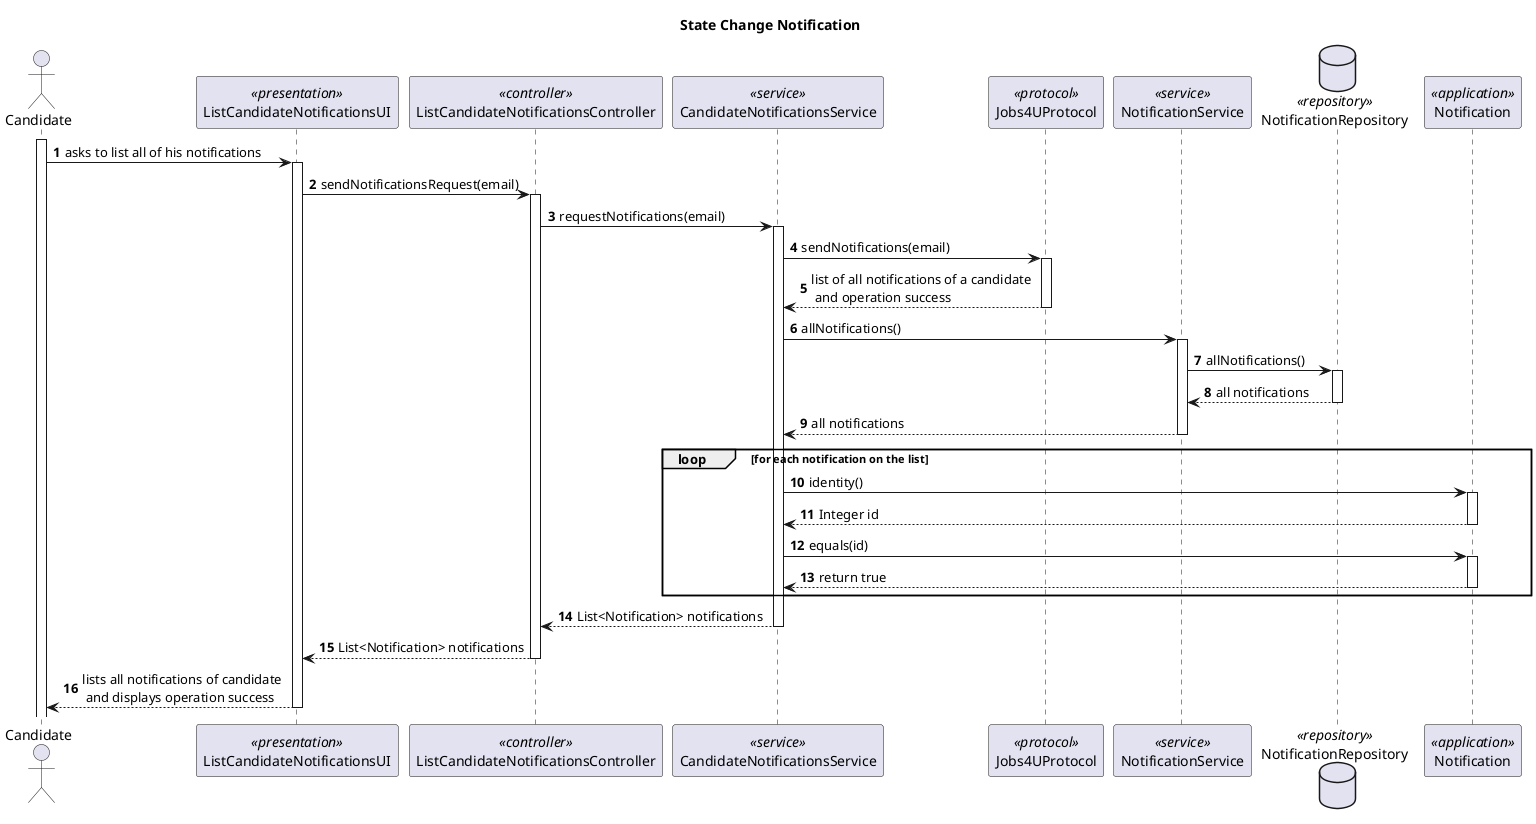 @startuml
autonumber

Title : State Change Notification

actor Candidate

participant ListCandidateNotificationsUI <<presentation>>
participant ListCandidateNotificationsController <<controller>>

participant CandidateNotificationsService <<service>>

participant Jobs4UProtocol <<protocol>>

participant NotificationService <<service>>

database NotificationRepository <<repository>>

participant Notification <<application>>

activate Candidate

Candidate -> ListCandidateNotificationsUI : asks to list all of his notifications

activate ListCandidateNotificationsUI

ListCandidateNotificationsUI -> ListCandidateNotificationsController : sendNotificationsRequest(email)

activate ListCandidateNotificationsController

ListCandidateNotificationsController -> CandidateNotificationsService : requestNotifications(email)

activate CandidateNotificationsService

CandidateNotificationsService -> Jobs4UProtocol : sendNotifications(email)

activate Jobs4UProtocol

Jobs4UProtocol --> CandidateNotificationsService : list of all notifications of a candidate \n and operation success

deactivate Jobs4UProtocol

CandidateNotificationsService -> NotificationService : allNotifications()

activate NotificationService

NotificationService -> NotificationRepository : allNotifications()

activate NotificationRepository

NotificationRepository --> NotificationService : all notifications

deactivate NotificationRepository

NotificationService --> CandidateNotificationsService : all notifications

deactivate NotificationService

loop for each notification on the list

CandidateNotificationsService -> Notification : identity()

activate Notification

Notification --> CandidateNotificationsService : Integer id

deactivate Notification

CandidateNotificationsService -> Notification : equals(id)

activate Notification

Notification --> CandidateNotificationsService : return true

deactivate Notification

end loop

CandidateNotificationsService --> ListCandidateNotificationsController : List<Notification> notifications

deactivate CandidateNotificationsService

ListCandidateNotificationsController --> ListCandidateNotificationsUI : List<Notification> notifications

deactivate ListCandidateNotificationsController

ListCandidateNotificationsUI --> Candidate :lists all notifications of candidate \n and displays operation success

deactivate ListCandidateNotificationsUI

@enduml